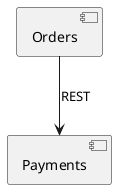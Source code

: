 ﻿@startuml
component "Orders" as Orders
component "Payments" as Payments
Orders --> Payments : REST
@enduml
